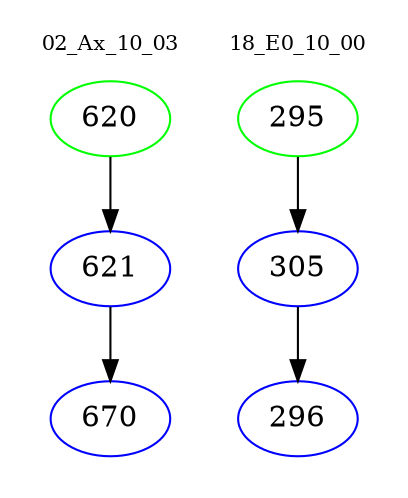 digraph{
subgraph cluster_0 {
color = white
label = "02_Ax_10_03";
fontsize=10;
T0_620 [label="620", color="green"]
T0_620 -> T0_621 [color="black"]
T0_621 [label="621", color="blue"]
T0_621 -> T0_670 [color="black"]
T0_670 [label="670", color="blue"]
}
subgraph cluster_1 {
color = white
label = "18_E0_10_00";
fontsize=10;
T1_295 [label="295", color="green"]
T1_295 -> T1_305 [color="black"]
T1_305 [label="305", color="blue"]
T1_305 -> T1_296 [color="black"]
T1_296 [label="296", color="blue"]
}
}
